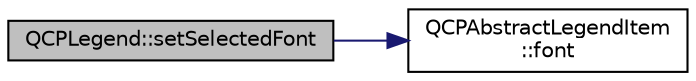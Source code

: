 digraph "QCPLegend::setSelectedFont"
{
  edge [fontname="Helvetica",fontsize="10",labelfontname="Helvetica",labelfontsize="10"];
  node [fontname="Helvetica",fontsize="10",shape=record];
  rankdir="LR";
  Node141 [label="QCPLegend::setSelectedFont",height=0.2,width=0.4,color="black", fillcolor="grey75", style="filled", fontcolor="black"];
  Node141 -> Node142 [color="midnightblue",fontsize="10",style="solid",fontname="Helvetica"];
  Node142 [label="QCPAbstractLegendItem\l::font",height=0.2,width=0.4,color="black", fillcolor="white", style="filled",URL="$class_q_c_p_abstract_legend_item.html#a699b18e1d9e70372e51e75f462dbb643"];
}
